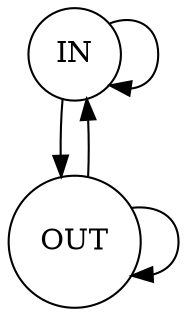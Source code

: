 digraph histograma {
    IN -> OUT
    IN -> IN
    OUT -> IN
    OUT -> OUT

    IN [label="IN", shape=circle]
    OUT [label="OUT", shape=circle]
}